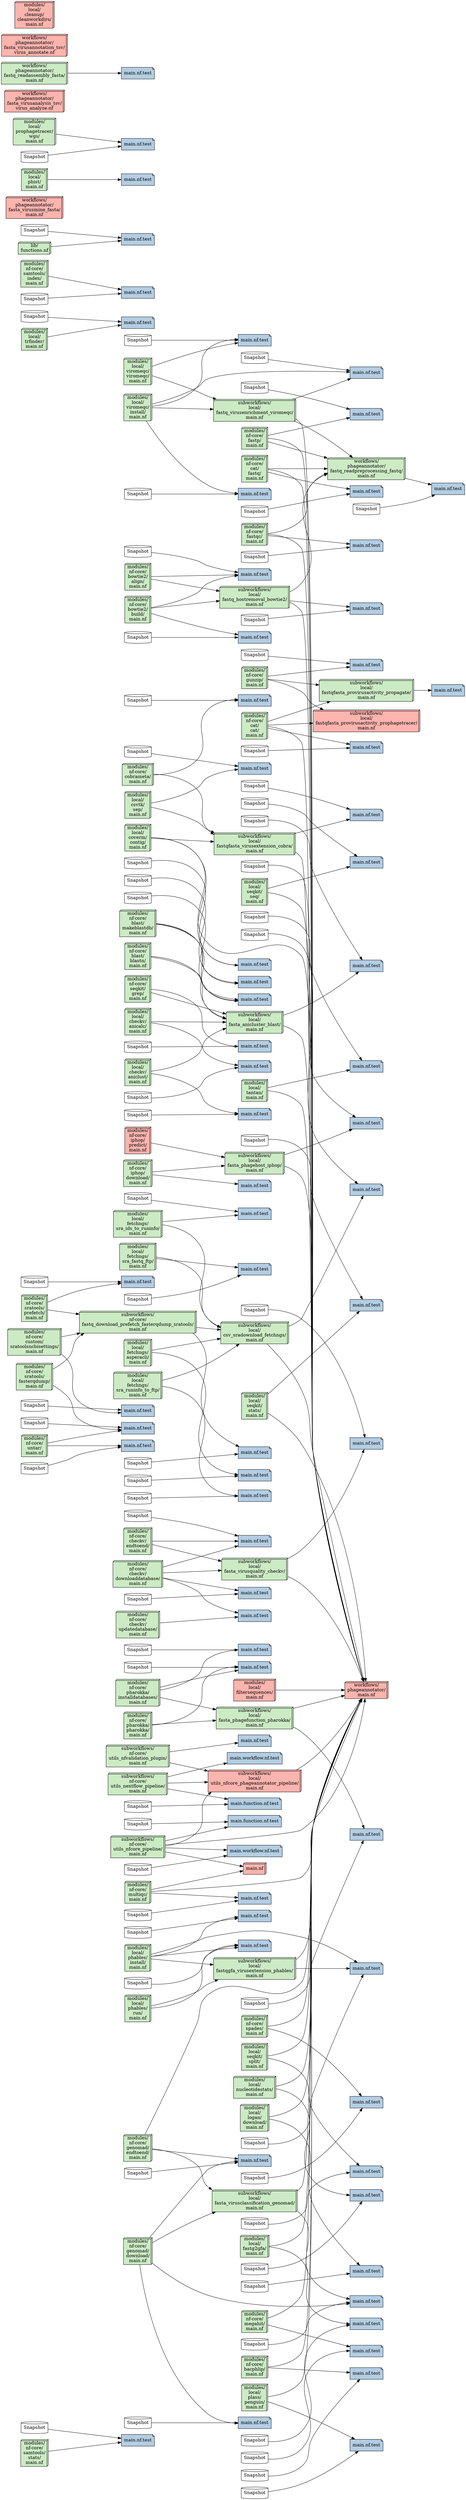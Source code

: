 digraph G {
	node [shape=note,colorscheme=pastel19
];
	rankdir=LR;
	"modules/nf-core/samtools/stats/tests/main.nf.test" [label="main.nf.test", fillcolor="2", style="rounded,filled"]
	"modules/local/tantan/main.nf" [label="modules/
local/
tantan/
main.nf", shape="box3d", fillcolor="3", style="rounded,filled"]
	"modules/local/tantan/main.nf" -> "workflows/phageannotator/main.nf";
	"modules/local/tantan/main.nf" -> "modules/local/tantan/tests/main.nf.test";
	"modules/nf-core/bowtie2/align/tests/main.nf.test.snap" [label="Snapshot", shape="cylinder"]
	"modules/nf-core/bowtie2/align/tests/main.nf.test.snap" -> "modules/nf-core/bowtie2/align/tests/main.nf.test";
	"subworkflows/local/fasta_virusclassification_genomad/tests/main.nf.test.snap" [label="Snapshot", shape="cylinder"]
	"subworkflows/local/fasta_virusclassification_genomad/tests/main.nf.test.snap" -> "subworkflows/local/fasta_virusclassification_genomad/tests/main.nf.test";
	"modules/local/trfinder/tests/main.nf.test" [label="main.nf.test", fillcolor="2", style="rounded,filled"]
	"modules/local/viromeqc/viromeqc/tests/main.nf.test" [label="main.nf.test", fillcolor="2", style="rounded,filled"]
	"modules/nf-core/spades/tests/main.nf.test" [label="main.nf.test", fillcolor="2", style="rounded,filled"]
	"modules/nf-core/genomad/download/tests/main.nf.test.snap" [label="Snapshot", shape="cylinder"]
	"modules/nf-core/genomad/download/tests/main.nf.test.snap" -> "modules/nf-core/genomad/download/tests/main.nf.test";
	"modules/nf-core/gunzip/tests/main.nf.test" [label="main.nf.test", fillcolor="2", style="rounded,filled"]
	"modules/nf-core/multiqc/tests/main.nf.test.snap" [label="Snapshot", shape="cylinder"]
	"modules/nf-core/multiqc/tests/main.nf.test.snap" -> "modules/nf-core/multiqc/tests/main.nf.test";
	"modules/nf-core/cat/fastq/tests/main.nf.test" [label="main.nf.test", fillcolor="2", style="rounded,filled"]
	"modules/nf-core/samtools/index/main.nf" [label="modules/
nf-core/
samtools/
index/
main.nf", shape="box3d", fillcolor="3", style="rounded,filled"]
	"modules/nf-core/samtools/index/main.nf" -> "modules/nf-core/samtools/index/tests/main.nf.test";
	"subworkflows/local/csv_sradownload_fetchngs/tests/main.nf.test" [label="main.nf.test", fillcolor="2", style="rounded,filled"]
	"modules/nf-core/megahit/tests/main.nf.test" [label="main.nf.test", fillcolor="2", style="rounded,filled"]
	"modules/nf-core/pharokka/installdatabases/tests/main.nf.test" [label="main.nf.test", fillcolor="2", style="rounded,filled"]
	"modules/nf-core/bacphlip/tests/main.nf.test" [label="main.nf.test", fillcolor="2", style="rounded,filled"]
	"modules/nf-core/fastp/main.nf" [label="modules/
nf-core/
fastp/
main.nf", shape="box3d", fillcolor="3", style="rounded,filled"]
	"modules/nf-core/fastp/main.nf" -> "workflows/phageannotator/fastq_readpreprocessing_fastq/main.nf";
	"modules/nf-core/fastp/main.nf" -> "modules/nf-core/fastp/tests/main.nf.test";
	"modules/nf-core/fastp/main.nf" -> "workflows/phageannotator/main.nf";
	"subworkflows/nf-core/utils_nfcore_pipeline/tests/main.function.nf.test" [label="main.function.nf.test", fillcolor="2", style="rounded,filled"]
	"modules/nf-core/custom/sratoolsncbisettings/tests/main.nf.test" [label="main.nf.test", fillcolor="2", style="rounded,filled"]
	"subworkflows/local/fastqfasta_virusextension_cobra/main.nf" [label="subworkflows/
local/
fastqfasta_virusextension_cobra/
main.nf", shape="box3d", fillcolor="3", style="rounded,filled"]
	"subworkflows/local/fastqfasta_virusextension_cobra/main.nf" -> "subworkflows/local/fastqfasta_virusextension_cobra/tests/main.nf.test";
	"subworkflows/local/fastqfasta_virusextension_cobra/main.nf" -> "workflows/phageannotator/main.nf";
	"modules/local/seqkit/stats/tests/main.nf.test" [label="main.nf.test", fillcolor="2", style="rounded,filled"]
	"modules/nf-core/checkv/downloaddatabase/tests/main.nf.test" [label="main.nf.test", fillcolor="2", style="rounded,filled"]
	"modules/nf-core/pharokka/installdatabases/tests/main.nf.test.snap" [label="Snapshot", shape="cylinder"]
	"modules/nf-core/pharokka/installdatabases/tests/main.nf.test.snap" -> "modules/nf-core/pharokka/installdatabases/tests/main.nf.test";
	"modules/nf-core/custom/sratoolsncbisettings/tests/main.nf.test.snap" [label="Snapshot", shape="cylinder"]
	"modules/nf-core/custom/sratoolsncbisettings/tests/main.nf.test.snap" -> "modules/nf-core/custom/sratoolsncbisettings/tests/main.nf.test";
	"subworkflows/local/fastq_virusenrichment_viromeqc/main.nf" [label="subworkflows/
local/
fastq_virusenrichment_viromeqc/
main.nf", shape="box3d", fillcolor="3", style="rounded,filled"]
	"subworkflows/local/fastq_virusenrichment_viromeqc/main.nf" -> "subworkflows/local/fastq_virusenrichment_viromeqc/tests/main.nf.test";
	"subworkflows/local/fastq_virusenrichment_viromeqc/main.nf" -> "workflows/phageannotator/fastq_readpreprocessing_fastq/main.nf";
	"subworkflows/local/fastq_virusenrichment_viromeqc/main.nf" -> "workflows/phageannotator/main.nf";
	"modules/nf-core/blast/makeblastdb/main.nf" [label="modules/
nf-core/
blast/
makeblastdb/
main.nf", shape="box3d", fillcolor="3", style="rounded,filled"]
	"modules/nf-core/blast/makeblastdb/main.nf" -> "modules/nf-core/blast/blastn/tests/main.nf.test";
	"modules/nf-core/blast/makeblastdb/main.nf" -> "modules/nf-core/blast/makeblastdb/tests/main.nf.test";
	"modules/nf-core/blast/makeblastdb/main.nf" -> "subworkflows/local/fasta_anicluster_blast/main.nf";
	"modules/local/csvtk/sep/tests/main.nf.test" [label="main.nf.test", fillcolor="2", style="rounded,filled"]
	"modules/nf-core/iphop/predict/main.nf" [label="modules/
nf-core/
iphop/
predict/
main.nf", shape="box3d", fillcolor="1", style="rounded,filled"]
	"modules/nf-core/iphop/predict/main.nf" -> "subworkflows/local/fasta_phagehost_iphop/main.nf";
	"subworkflows/local/fastqfasta_provirusactivity_propagate/tests/main.nf.test" [label="main.nf.test", fillcolor="2", style="rounded,filled"]
	"modules/local/plass/penguin/tests/main.nf.test" [label="main.nf.test", fillcolor="2", style="rounded,filled"]
	"modules/local/seqkit/seq/tests/main.nf.test.snap" [label="Snapshot", shape="cylinder"]
	"modules/local/seqkit/seq/tests/main.nf.test.snap" -> "modules/local/seqkit/seq/tests/main.nf.test";
	"modules/local/fetchngs/sra_ids_to_runinfo/main.nf" [label="modules/
local/
fetchngs/
sra_ids_to_runinfo/
main.nf", shape="box3d", fillcolor="3", style="rounded,filled"]
	"modules/local/fetchngs/sra_ids_to_runinfo/main.nf" -> "subworkflows/local/csv_sradownload_fetchngs/main.nf";
	"modules/local/fetchngs/sra_ids_to_runinfo/main.nf" -> "modules/local/fetchngs/sra_ids_to_runinfo/tests/main.nf.test";
	"modules/local/seqkit/seq/main.nf" [label="modules/
local/
seqkit/
seq/
main.nf", shape="box3d", fillcolor="3", style="rounded,filled"]
	"modules/local/seqkit/seq/main.nf" -> "modules/local/seqkit/seq/tests/main.nf.test";
	"modules/local/seqkit/seq/main.nf" -> "workflows/phageannotator/main.nf";
	"modules/nf-core/checkv/endtoend/main.nf" [label="modules/
nf-core/
checkv/
endtoend/
main.nf", shape="box3d", fillcolor="3", style="rounded,filled"]
	"modules/nf-core/checkv/endtoend/main.nf" -> "modules/nf-core/checkv/endtoend/tests/main.nf.test";
	"modules/nf-core/checkv/endtoend/main.nf" -> "subworkflows/local/fasta_virusquality_checkv/main.nf";
	"modules/local/tantan/tests/main.nf.test" [label="main.nf.test", fillcolor="2", style="rounded,filled"]
	"modules/local/logan/download/tests/main.nf.test.snap" [label="Snapshot", shape="cylinder"]
	"modules/local/logan/download/tests/main.nf.test.snap" -> "modules/local/logan/download/tests/main.nf.test";
	"modules/local/fetchngs/sra_ids_to_runinfo/tests/main.nf.test.snap" [label="Snapshot", shape="cylinder"]
	"modules/local/fetchngs/sra_ids_to_runinfo/tests/main.nf.test.snap" -> "modules/local/fetchngs/sra_ids_to_runinfo/tests/main.nf.test";
	"modules/nf-core/cat/cat/main.nf" [label="modules/
nf-core/
cat/
cat/
main.nf", shape="box3d", fillcolor="3", style="rounded,filled"]
	"modules/nf-core/cat/cat/main.nf" -> "subworkflows/local/fastqfasta_provirusactivity_prophagetracer/main.nf";
	"modules/nf-core/cat/cat/main.nf" -> "subworkflows/local/fastqfasta_provirusactivity_propagate/main.nf";
	"modules/nf-core/cat/cat/main.nf" -> "workflows/phageannotator/main.nf";
	"modules/nf-core/cat/cat/main.nf" -> "modules/nf-core/cat/cat/tests/main.nf.test";
	"modules/local/fetchngs/asperacli/tests/main.nf.test" [label="main.nf.test", fillcolor="2", style="rounded,filled"]
	"modules/nf-core/fastqc/tests/main.nf.test" [label="main.nf.test", fillcolor="2", style="rounded,filled"]
	"modules/local/seqkit/stats/main.nf" [label="modules/
local/
seqkit/
stats/
main.nf", shape="box3d", fillcolor="3", style="rounded,filled"]
	"modules/local/seqkit/stats/main.nf" -> "modules/local/seqkit/stats/tests/main.nf.test";
	"modules/local/seqkit/stats/main.nf" -> "workflows/phageannotator/main.nf";
	"modules/local/fetchngs/sra_fastq_ftp/main.nf" [label="modules/
local/
fetchngs/
sra_fastq_ftp/
main.nf", shape="box3d", fillcolor="3", style="rounded,filled"]
	"modules/local/fetchngs/sra_fastq_ftp/main.nf" -> "subworkflows/local/csv_sradownload_fetchngs/main.nf";
	"modules/local/fetchngs/sra_fastq_ftp/main.nf" -> "modules/local/fetchngs/sra_fastq_ftp/tests/main.nf.test";
	"modules/nf-core/spades/main.nf" [label="modules/
nf-core/
spades/
main.nf", shape="box3d", fillcolor="3", style="rounded,filled"]
	"modules/nf-core/spades/main.nf" -> "workflows/phageannotator/main.nf";
	"modules/nf-core/spades/main.nf" -> "modules/nf-core/spades/tests/main.nf.test";
	"modules/nf-core/checkv/updatedatabase/main.nf" [label="modules/
nf-core/
checkv/
updatedatabase/
main.nf", shape="box3d", fillcolor="3", style="rounded,filled"]
	"modules/nf-core/checkv/updatedatabase/main.nf" -> "modules/nf-core/checkv/updatedatabase/tests/main.nf.test";
	"subworkflows/local/fastqgfa_virusextension_phables/tests/main.nf.test.snap" [label="Snapshot", shape="cylinder"]
	"subworkflows/local/fastqgfa_virusextension_phables/tests/main.nf.test.snap" -> "subworkflows/local/fastqgfa_virusextension_phables/tests/main.nf.test";
	"subworkflows/local/fasta_phagefunction_pharokka/main.nf" [label="subworkflows/
local/
fasta_phagefunction_pharokka/
main.nf", shape="box3d", fillcolor="3", style="rounded,filled"]
	"subworkflows/local/fasta_phagefunction_pharokka/main.nf" -> "workflows/phageannotator/main.nf";
	"subworkflows/local/fasta_phagefunction_pharokka/main.nf" -> "subworkflows/local/fasta_phagefunction_pharokka/tests/main.nf.test";
	"modules/local/fetchngs/sra_ids_to_runinfo/tests/main.nf.test" [label="main.nf.test", fillcolor="2", style="rounded,filled"]
	"subworkflows/nf-core/utils_nextflow_pipeline/tests/main.function.nf.test" [label="main.function.nf.test", fillcolor="2", style="rounded,filled"]
	"modules/nf-core/bowtie2/align/tests/main.nf.test" [label="main.nf.test", fillcolor="2", style="rounded,filled"]
	"modules/nf-core/pharokka/installdatabases/main.nf" [label="modules/
nf-core/
pharokka/
installdatabases/
main.nf", shape="box3d", fillcolor="3", style="rounded,filled"]
	"modules/nf-core/pharokka/installdatabases/main.nf" -> "modules/nf-core/pharokka/installdatabases/tests/main.nf.test";
	"modules/nf-core/pharokka/installdatabases/main.nf" -> "subworkflows/local/fasta_phagefunction_pharokka/main.nf";
	"modules/nf-core/pharokka/installdatabases/main.nf" -> "modules/nf-core/pharokka/pharokka/tests/main.nf.test";
	"subworkflows/nf-core/utils_nfvalidation_plugin/main.nf" [label="subworkflows/
nf-core/
utils_nfvalidation_plugin/
main.nf", shape="box3d", fillcolor="3", style="rounded,filled"]
	"subworkflows/nf-core/utils_nfvalidation_plugin/main.nf" -> "subworkflows/nf-core/utils_nfvalidation_plugin/tests/main.nf.test";
	"subworkflows/nf-core/utils_nfvalidation_plugin/main.nf" -> "subworkflows/local/utils_nfcore_phageannotator_pipeline/main.nf";
	"subworkflows/local/fasta_phagefunction_pharokka/tests/main.nf.test.snap" [label="Snapshot", shape="cylinder"]
	"subworkflows/local/fasta_phagefunction_pharokka/tests/main.nf.test.snap" -> "subworkflows/local/fasta_phagefunction_pharokka/tests/main.nf.test";
	"modules/nf-core/iphop/download/main.nf" [label="modules/
nf-core/
iphop/
download/
main.nf", shape="box3d", fillcolor="3", style="rounded,filled"]
	"modules/nf-core/iphop/download/main.nf" -> "modules/nf-core/iphop/download/tests/main.nf.test";
	"modules/nf-core/iphop/download/main.nf" -> "subworkflows/local/fasta_phagehost_iphop/main.nf";
	"workflows/phageannotator/main.nf" [label="workflows/
phageannotator/
main.nf", shape="box3d", fillcolor="1", style="rounded,filled"]
	"subworkflows/local/fastq_virusenrichment_viromeqc/tests/main.nf.test.snap" [label="Snapshot", shape="cylinder"]
	"subworkflows/local/fastq_virusenrichment_viromeqc/tests/main.nf.test.snap" -> "subworkflows/local/fastq_virusenrichment_viromeqc/tests/main.nf.test";
	"modules/nf-core/checkv/endtoend/tests/main.nf.test.snap" [label="Snapshot", shape="cylinder"]
	"modules/nf-core/checkv/endtoend/tests/main.nf.test.snap" -> "modules/nf-core/checkv/endtoend/tests/main.nf.test";
	"modules/nf-core/untar/tests/main.nf.test" [label="main.nf.test", fillcolor="2", style="rounded,filled"]
	"subworkflows/local/fastqfasta_provirusactivity_prophagetracer/main.nf" [label="subworkflows/
local/
fastqfasta_provirusactivity_prophagetracer/
main.nf", shape="box3d", fillcolor="1", style="rounded,filled"]
	"modules/local/fastg2gfa/tests/main.nf.test.snap" [label="Snapshot", shape="cylinder"]
	"modules/local/fastg2gfa/tests/main.nf.test.snap" -> "modules/local/fastg2gfa/tests/main.nf.test";
	"subworkflows/nf-core/utils_nextflow_pipeline/main.nf" [label="subworkflows/
nf-core/
utils_nextflow_pipeline/
main.nf", shape="box3d", fillcolor="3", style="rounded,filled"]
	"subworkflows/nf-core/utils_nextflow_pipeline/main.nf" -> "subworkflows/nf-core/utils_nextflow_pipeline/tests/main.function.nf.test";
	"subworkflows/nf-core/utils_nextflow_pipeline/main.nf" -> "subworkflows/nf-core/utils_nextflow_pipeline/tests/main.workflow.nf.test";
	"subworkflows/nf-core/utils_nextflow_pipeline/main.nf" -> "subworkflows/local/utils_nfcore_phageannotator_pipeline/main.nf";
	"modules/nf-core/pharokka/pharokka/tests/main.nf.test" [label="main.nf.test", fillcolor="2", style="rounded,filled"]
	"subworkflows/local/fastqfasta_virusextension_cobra/tests/main.nf.test.snap" [label="Snapshot", shape="cylinder"]
	"subworkflows/local/fastqfasta_virusextension_cobra/tests/main.nf.test.snap" -> "subworkflows/local/fastqfasta_virusextension_cobra/tests/main.nf.test";
	"modules/nf-core/cat/cat/tests/main.nf.test" [label="main.nf.test", fillcolor="2", style="rounded,filled"]
	"modules/nf-core/checkv/downloaddatabase/tests/main.nf.test.snap" [label="Snapshot", shape="cylinder"]
	"modules/nf-core/checkv/downloaddatabase/tests/main.nf.test.snap" -> "modules/nf-core/checkv/downloaddatabase/tests/main.nf.test";
	"subworkflows/local/fastq_virusenrichment_viromeqc/tests/main.nf.test" [label="main.nf.test", fillcolor="2", style="rounded,filled"]
	"modules/nf-core/cat/fastq/main.nf" [label="modules/
nf-core/
cat/
fastq/
main.nf", shape="box3d", fillcolor="3", style="rounded,filled"]
	"modules/nf-core/cat/fastq/main.nf" -> "workflows/phageannotator/fastq_readpreprocessing_fastq/main.nf";
	"modules/nf-core/cat/fastq/main.nf" -> "modules/nf-core/cat/fastq/tests/main.nf.test";
	"modules/nf-core/cat/fastq/main.nf" -> "workflows/phageannotator/main.nf";
	"modules/nf-core/samtools/index/tests/main.nf.test" [label="main.nf.test", fillcolor="2", style="rounded,filled"]
	"lib/main.nf.test" [label="main.nf.test", fillcolor="2", style="rounded,filled"]
	"modules/nf-core/samtools/stats/tests/main.nf.test.snap" [label="Snapshot", shape="cylinder"]
	"modules/nf-core/samtools/stats/tests/main.nf.test.snap" -> "modules/nf-core/samtools/stats/tests/main.nf.test";
	"workflows/phageannotator/fastq_readpreprocessing_fastq/tests/main.nf.test.snap" [label="Snapshot", shape="cylinder"]
	"workflows/phageannotator/fastq_readpreprocessing_fastq/tests/main.nf.test.snap" -> "workflows/phageannotator/fastq_readpreprocessing_fastq/tests/main.nf.test";
	"modules/nf-core/seqkit/grep/tests/main.nf.test" [label="main.nf.test", fillcolor="2", style="rounded,filled"]
	"subworkflows/local/fasta_virusquality_checkv/tests/main.nf.test.snap" [label="Snapshot", shape="cylinder"]
	"subworkflows/local/fasta_virusquality_checkv/tests/main.nf.test.snap" -> "subworkflows/local/fasta_virusquality_checkv/tests/main.nf.test";
	"modules/nf-core/seqkit/grep/tests/main.nf.test.snap" [label="Snapshot", shape="cylinder"]
	"modules/nf-core/seqkit/grep/tests/main.nf.test.snap" -> "modules/nf-core/seqkit/grep/tests/main.nf.test";
	"subworkflows/local/fasta_phagefunction_pharokka/tests/main.nf.test" [label="main.nf.test", fillcolor="2", style="rounded,filled"]
	"subworkflows/local/utils_nfcore_phageannotator_pipeline/main.nf" [label="subworkflows/
local/
utils_nfcore_phageannotator_pipeline/
main.nf", shape="box3d", fillcolor="1", style="rounded,filled"]
	"subworkflows/local/utils_nfcore_phageannotator_pipeline/main.nf" -> "workflows/phageannotator/main.nf";
	"modules/local/seqkit/split/main.nf" [label="modules/
local/
seqkit/
split/
main.nf", shape="box3d", fillcolor="3", style="rounded,filled"]
	"modules/local/seqkit/split/main.nf" -> "modules/local/seqkit/split/tests/main.nf.test";
	"modules/local/seqkit/split/main.nf" -> "workflows/phageannotator/main.nf";
	"lib/main.nf.test.snap" [label="Snapshot", shape="cylinder"]
	"lib/main.nf.test.snap" -> "lib/main.nf.test";
	"modules/nf-core/blast/makeblastdb/tests/main.nf.test.snap" [label="Snapshot", shape="cylinder"]
	"modules/nf-core/blast/makeblastdb/tests/main.nf.test.snap" -> "modules/nf-core/blast/makeblastdb/tests/main.nf.test";
	"modules/nf-core/cat/cat/tests/main.nf.test.snap" [label="Snapshot", shape="cylinder"]
	"modules/nf-core/cat/cat/tests/main.nf.test.snap" -> "modules/nf-core/cat/cat/tests/main.nf.test";
	"modules/nf-core/samtools/index/tests/main.nf.test.snap" [label="Snapshot", shape="cylinder"]
	"modules/nf-core/samtools/index/tests/main.nf.test.snap" -> "modules/nf-core/samtools/index/tests/main.nf.test";
	"subworkflows/nf-core/utils_nfcore_pipeline/tests/main.workflow.nf.test.snap" [label="Snapshot", shape="cylinder"]
	"subworkflows/nf-core/utils_nfcore_pipeline/tests/main.workflow.nf.test.snap" -> "subworkflows/nf-core/utils_nfcore_pipeline/tests/main.workflow.nf.test";
	"modules/nf-core/iphop/download/tests/main.nf.test" [label="main.nf.test", fillcolor="2", style="rounded,filled"]
	"modules/nf-core/sratools/prefetch/tests/main.nf.test.snap" [label="Snapshot", shape="cylinder"]
	"modules/nf-core/sratools/prefetch/tests/main.nf.test.snap" -> "modules/nf-core/sratools/prefetch/tests/main.nf.test";
	"subworkflows/local/fasta_phagehost_iphop/main.nf" [label="subworkflows/
local/
fasta_phagehost_iphop/
main.nf", shape="box3d", fillcolor="3", style="rounded,filled"]
	"subworkflows/local/fasta_phagehost_iphop/main.nf" -> "subworkflows/local/fasta_phagehost_iphop/tests/main.nf.test";
	"subworkflows/local/fasta_phagehost_iphop/main.nf" -> "workflows/phageannotator/main.nf";
	"modules/local/viromeqc/install/tests/main.nf.test" [label="main.nf.test", fillcolor="2", style="rounded,filled"]
	"modules/local/fetchngs/sra_runinfo_to_ftp/tests/main.nf.test" [label="main.nf.test", fillcolor="2", style="rounded,filled"]
	"modules/local/trfinder/tests/main.nf.test.snap" [label="Snapshot", shape="cylinder"]
	"modules/local/trfinder/tests/main.nf.test.snap" -> "modules/local/trfinder/tests/main.nf.test";
	"modules/local/fastg2gfa/tests/main.nf.test" [label="main.nf.test", fillcolor="2", style="rounded,filled"]
	"workflows/phageannotator/fasta_virusmine_fasta/main.nf" [label="workflows/
phageannotator/
fasta_virusmine_fasta/
main.nf", shape="box3d", fillcolor="1", style="rounded,filled"]
	"subworkflows/local/fasta_virusquality_checkv/main.nf" [label="subworkflows/
local/
fasta_virusquality_checkv/
main.nf", shape="box3d", fillcolor="3", style="rounded,filled"]
	"subworkflows/local/fasta_virusquality_checkv/main.nf" -> "workflows/phageannotator/main.nf";
	"subworkflows/local/fasta_virusquality_checkv/main.nf" -> "subworkflows/local/fasta_virusquality_checkv/tests/main.nf.test";
	"modules/nf-core/bowtie2/build/tests/main.nf.test.snap" [label="Snapshot", shape="cylinder"]
	"modules/nf-core/bowtie2/build/tests/main.nf.test.snap" -> "modules/nf-core/bowtie2/build/tests/main.nf.test";
	"modules/local/phist/tests/main.nf.test" [label="main.nf.test", fillcolor="2", style="rounded,filled"]
	"modules/local/prophagetracer/wgs/main.nf" [label="modules/
local/
prophagetracer/
wgs/
main.nf", shape="box3d", fillcolor="3", style="rounded,filled"]
	"modules/local/prophagetracer/wgs/main.nf" -> "modules/local/prophagetracer/wgs/tests/main.nf.test";
	"subworkflows/local/fastqfasta_virusextension_cobra/tests/main.nf.test" [label="main.nf.test", fillcolor="2", style="rounded,filled"]
	"modules/local/seqkit/seq/tests/main.nf.test" [label="main.nf.test", fillcolor="2", style="rounded,filled"]
	"modules/nf-core/seqkit/grep/main.nf" [label="modules/
nf-core/
seqkit/
grep/
main.nf", shape="box3d", fillcolor="3", style="rounded,filled"]
	"modules/nf-core/seqkit/grep/main.nf" -> "modules/nf-core/seqkit/grep/tests/main.nf.test";
	"modules/nf-core/seqkit/grep/main.nf" -> "subworkflows/local/fasta_anicluster_blast/main.nf";
	"modules/nf-core/cobrameta/main.nf" [label="modules/
nf-core/
cobrameta/
main.nf", shape="box3d", fillcolor="3", style="rounded,filled"]
	"modules/nf-core/cobrameta/main.nf" -> "modules/nf-core/cobrameta/tests/main.nf.test";
	"modules/nf-core/cobrameta/main.nf" -> "subworkflows/local/fastqfasta_virusextension_cobra/main.nf";
	"workflows/phageannotator/fasta_virusanalysis_tsv/virus_analyze.nf" [label="workflows/
phageannotator/
fasta_virusanalysis_tsv/
virus_analyze.nf", shape="box3d", fillcolor="1", style="rounded,filled"]
	"modules/local/phables/install/tests/main.nf.test" [label="main.nf.test", fillcolor="2", style="rounded,filled"]
	"modules/nf-core/genomad/endtoend/tests/main.nf.test" [label="main.nf.test", fillcolor="2", style="rounded,filled"]
	"modules/local/prophagetracer/wgs/tests/main.nf.test" [label="main.nf.test", fillcolor="2", style="rounded,filled"]
	"modules/local/logan/download/tests/main.nf.test" [label="main.nf.test", fillcolor="2", style="rounded,filled"]
	"modules/nf-core/fastqc/main.nf" [label="modules/
nf-core/
fastqc/
main.nf", shape="box3d", fillcolor="3", style="rounded,filled"]
	"modules/nf-core/fastqc/main.nf" -> "workflows/phageannotator/fastq_readpreprocessing_fastq/main.nf";
	"modules/nf-core/fastqc/main.nf" -> "modules/nf-core/fastqc/tests/main.nf.test";
	"modules/nf-core/fastqc/main.nf" -> "workflows/phageannotator/main.nf";
	"modules/local/fetchngs/sra_fastq_ftp/tests/main.nf.test.snap" [label="Snapshot", shape="cylinder"]
	"modules/local/fetchngs/sra_fastq_ftp/tests/main.nf.test.snap" -> "modules/local/fetchngs/sra_fastq_ftp/tests/main.nf.test";
	"modules/local/fetchngs/asperacli/tests/main.nf.test.snap" [label="Snapshot", shape="cylinder"]
	"modules/local/fetchngs/asperacli/tests/main.nf.test.snap" -> "modules/local/fetchngs/asperacli/tests/main.nf.test";
	"subworkflows/local/fasta_virusquality_checkv/tests/main.nf.test" [label="main.nf.test", fillcolor="2", style="rounded,filled"]
	"modules/local/checkv/aniclust/tests/main.nf.test.snap" [label="Snapshot", shape="cylinder"]
	"modules/local/checkv/aniclust/tests/main.nf.test.snap" -> "modules/local/checkv/aniclust/tests/main.nf.test";
	"modules/local/phables/run/tests/main.nf.test.snap" [label="Snapshot", shape="cylinder"]
	"modules/local/phables/run/tests/main.nf.test.snap" -> "modules/local/phables/run/tests/main.nf.test";
	"subworkflows/nf-core/utils_nextflow_pipeline/tests/main.function.nf.test.snap" [label="Snapshot", shape="cylinder"]
	"subworkflows/nf-core/utils_nextflow_pipeline/tests/main.function.nf.test.snap" -> "subworkflows/nf-core/utils_nextflow_pipeline/tests/main.function.nf.test";
	"modules/local/coverm/contig/main.nf" [label="modules/
local/
coverm/
contig/
main.nf", shape="box3d", fillcolor="3", style="rounded,filled"]
	"modules/local/coverm/contig/main.nf" -> "workflows/phageannotator/main.nf";
	"modules/local/coverm/contig/main.nf" -> "modules/local/coverm/contig/tests/main.nf.test";
	"modules/local/coverm/contig/main.nf" -> "subworkflows/local/fastqfasta_virusextension_cobra/main.nf";
	"modules/nf-core/genomad/download/tests/main.nf.test" [label="main.nf.test", fillcolor="2", style="rounded,filled"]
	"modules/local/trfinder/main.nf" [label="modules/
local/
trfinder/
main.nf", shape="box3d", fillcolor="3", style="rounded,filled"]
	"modules/local/trfinder/main.nf" -> "modules/local/trfinder/tests/main.nf.test";
	"modules/nf-core/sratools/prefetch/main.nf" [label="modules/
nf-core/
sratools/
prefetch/
main.nf", shape="box3d", fillcolor="3", style="rounded,filled"]
	"modules/nf-core/sratools/prefetch/main.nf" -> "subworkflows/nf-core/fastq_download_prefetch_fasterqdump_sratools/main.nf";
	"modules/nf-core/sratools/prefetch/main.nf" -> "modules/nf-core/sratools/prefetch/tests/main.nf.test";
	"subworkflows/local/fastq_hostremoval_bowtie2/tests/main.nf.test.snap" [label="Snapshot", shape="cylinder"]
	"subworkflows/local/fastq_hostremoval_bowtie2/tests/main.nf.test.snap" -> "subworkflows/local/fastq_hostremoval_bowtie2/tests/main.nf.test";
	"modules/local/phables/run/main.nf" [label="modules/
local/
phables/
run/
main.nf", shape="box3d", fillcolor="3", style="rounded,filled"]
	"modules/local/phables/run/main.nf" -> "modules/local/phables/run/tests/main.nf.test";
	"modules/local/phables/run/main.nf" -> "subworkflows/local/fastqgfa_virusextension_phables/main.nf";
	"modules/nf-core/pharokka/pharokka/main.nf" [label="modules/
nf-core/
pharokka/
pharokka/
main.nf", shape="box3d", fillcolor="3", style="rounded,filled"]
	"modules/nf-core/pharokka/pharokka/main.nf" -> "subworkflows/local/fasta_phagefunction_pharokka/main.nf";
	"modules/nf-core/pharokka/pharokka/main.nf" -> "modules/nf-core/pharokka/pharokka/tests/main.nf.test";
	"modules/local/fetchngs/sra_runinfo_to_ftp/tests/main.nf.test.snap" [label="Snapshot", shape="cylinder"]
	"modules/local/fetchngs/sra_runinfo_to_ftp/tests/main.nf.test.snap" -> "modules/local/fetchngs/sra_runinfo_to_ftp/tests/main.nf.test";
	"modules/nf-core/sratools/prefetch/tests/main.nf.test" [label="main.nf.test", fillcolor="2", style="rounded,filled"]
	"subworkflows/nf-core/utils_nfvalidation_plugin/tests/main.nf.test" [label="main.nf.test", fillcolor="2", style="rounded,filled"]
	"lib/functions.nf" [label="lib/
functions.nf", shape="box3d", fillcolor="3", style="rounded,filled"]
	"lib/functions.nf" -> "lib/main.nf.test";
	"modules/nf-core/genomad/endtoend/main.nf" [label="modules/
nf-core/
genomad/
endtoend/
main.nf", shape="box3d", fillcolor="3", style="rounded,filled"]
	"modules/nf-core/genomad/endtoend/main.nf" -> "workflows/phageannotator/main.nf";
	"modules/nf-core/genomad/endtoend/main.nf" -> "modules/nf-core/genomad/endtoend/tests/main.nf.test";
	"modules/nf-core/genomad/endtoend/main.nf" -> "subworkflows/local/fasta_virusclassification_genomad/main.nf";
	"modules/nf-core/samtools/stats/main.nf" [label="modules/
nf-core/
samtools/
stats/
main.nf", shape="box3d", fillcolor="3", style="rounded,filled"]
	"modules/nf-core/samtools/stats/main.nf" -> "modules/nf-core/samtools/stats/tests/main.nf.test";
	"modules/nf-core/cat/fastq/tests/main.nf.test.snap" [label="Snapshot", shape="cylinder"]
	"modules/nf-core/cat/fastq/tests/main.nf.test.snap" -> "modules/nf-core/cat/fastq/tests/main.nf.test";
	"modules/nf-core/sratools/fasterqdump/main.nf" [label="modules/
nf-core/
sratools/
fasterqdump/
main.nf", shape="box3d", fillcolor="3", style="rounded,filled"]
	"modules/nf-core/sratools/fasterqdump/main.nf" -> "modules/nf-core/sratools/fasterqdump/tests/main.nf.test";
	"modules/nf-core/sratools/fasterqdump/main.nf" -> "subworkflows/nf-core/fastq_download_prefetch_fasterqdump_sratools/main.nf";
	"workflows/phageannotator/fastq_readassembly_fasta/tests/main.nf.test" [label="main.nf.test", fillcolor="2", style="rounded,filled"]
	"subworkflows/local/fasta_virusclassification_genomad/tests/main.nf.test" [label="main.nf.test", fillcolor="2", style="rounded,filled"]
	"subworkflows/nf-core/fastq_download_prefetch_fasterqdump_sratools/tests/main.nf.test.snap" [label="Snapshot", shape="cylinder"]
	"subworkflows/nf-core/fastq_download_prefetch_fasterqdump_sratools/tests/main.nf.test.snap" -> "subworkflows/nf-core/fastq_download_prefetch_fasterqdump_sratools/tests/main.nf.test";
	"modules/local/nucleotidestats/main.nf" [label="modules/
local/
nucleotidestats/
main.nf", shape="box3d", fillcolor="3", style="rounded,filled"]
	"modules/local/nucleotidestats/main.nf" -> "workflows/phageannotator/main.nf";
	"modules/local/nucleotidestats/main.nf" -> "modules/local/nucleotidestats/tests/main.nf.test";
	"modules/nf-core/bowtie2/align/main.nf" [label="modules/
nf-core/
bowtie2/
align/
main.nf", shape="box3d", fillcolor="3", style="rounded,filled"]
	"modules/nf-core/bowtie2/align/main.nf" -> "modules/nf-core/bowtie2/align/tests/main.nf.test";
	"modules/nf-core/bowtie2/align/main.nf" -> "subworkflows/local/fastq_hostremoval_bowtie2/main.nf";
	"subworkflows/local/fasta_anicluster_blast/tests/main.nf.test" [label="main.nf.test", fillcolor="2", style="rounded,filled"]
	"modules/local/plass/penguin/tests/main.nf.test.snap" [label="Snapshot", shape="cylinder"]
	"modules/local/plass/penguin/tests/main.nf.test.snap" -> "modules/local/plass/penguin/tests/main.nf.test";
	"subworkflows/local/fasta_virusclassification_genomad/main.nf" [label="subworkflows/
local/
fasta_virusclassification_genomad/
main.nf", shape="box3d", fillcolor="3", style="rounded,filled"]
	"subworkflows/local/fasta_virusclassification_genomad/main.nf" -> "workflows/phageannotator/main.nf";
	"subworkflows/local/fasta_virusclassification_genomad/main.nf" -> "subworkflows/local/fasta_virusclassification_genomad/tests/main.nf.test";
	"modules/nf-core/gunzip/main.nf" [label="modules/
nf-core/
gunzip/
main.nf", shape="box3d", fillcolor="3", style="rounded,filled"]
	"modules/nf-core/gunzip/main.nf" -> "subworkflows/local/fastqfasta_provirusactivity_prophagetracer/main.nf";
	"modules/nf-core/gunzip/main.nf" -> "subworkflows/local/fastqfasta_provirusactivity_propagate/main.nf";
	"modules/nf-core/gunzip/main.nf" -> "modules/nf-core/gunzip/tests/main.nf.test";
	"modules/local/csvtk/sep/main.nf" [label="modules/
local/
csvtk/
sep/
main.nf", shape="box3d", fillcolor="3", style="rounded,filled"]
	"modules/local/csvtk/sep/main.nf" -> "modules/local/csvtk/sep/tests/main.nf.test";
	"modules/local/csvtk/sep/main.nf" -> "subworkflows/local/fastqfasta_virusextension_cobra/main.nf";
	"modules/nf-core/pharokka/pharokka/tests/main.nf.test.snap" [label="Snapshot", shape="cylinder"]
	"modules/nf-core/pharokka/pharokka/tests/main.nf.test.snap" -> "modules/nf-core/pharokka/pharokka/tests/main.nf.test";
	"workflows/phageannotator/fasta_virusannotation_tsv/virus_annotate.nf" [label="workflows/
phageannotator/
fasta_virusannotation_tsv/
virus_annotate.nf", shape="box3d", fillcolor="1", style="rounded,filled"]
	"modules/nf-core/multiqc/main.nf" [label="modules/
nf-core/
multiqc/
main.nf", shape="box3d", fillcolor="3", style="rounded,filled"]
	"modules/nf-core/multiqc/main.nf" -> "modules/nf-core/multiqc/tests/main.nf.test";
	"modules/nf-core/multiqc/main.nf" -> "workflows/phageannotator/main.nf";
	"modules/nf-core/multiqc/main.nf" -> "main.nf";
	"modules/local/csvtk/sep/tests/main.nf.test.snap" [label="Snapshot", shape="cylinder"]
	"modules/local/csvtk/sep/tests/main.nf.test.snap" -> "modules/local/csvtk/sep/tests/main.nf.test";
	"modules/local/checkv/aniclust/tests/main.nf.test" [label="main.nf.test", fillcolor="2", style="rounded,filled"]
	"modules/nf-core/sratools/fasterqdump/tests/main.nf.test" [label="main.nf.test", fillcolor="2", style="rounded,filled"]
	"modules/nf-core/blast/blastn/main.nf" [label="modules/
nf-core/
blast/
blastn/
main.nf", shape="box3d", fillcolor="3", style="rounded,filled"]
	"modules/nf-core/blast/blastn/main.nf" -> "modules/nf-core/blast/blastn/tests/main.nf.test";
	"modules/nf-core/blast/blastn/main.nf" -> "subworkflows/local/fasta_anicluster_blast/main.nf";
	"subworkflows/local/csv_sradownload_fetchngs/main.nf" [label="subworkflows/
local/
csv_sradownload_fetchngs/
main.nf", shape="box3d", fillcolor="3", style="rounded,filled"]
	"subworkflows/local/csv_sradownload_fetchngs/main.nf" -> "workflows/phageannotator/main.nf";
	"subworkflows/local/csv_sradownload_fetchngs/main.nf" -> "subworkflows/local/csv_sradownload_fetchngs/tests/main.nf.test";
	"modules/nf-core/cobrameta/tests/main.nf.test" [label="main.nf.test", fillcolor="2", style="rounded,filled"]
	"modules/local/phables/install/tests/main.nf.test.snap" [label="Snapshot", shape="cylinder"]
	"modules/local/phables/install/tests/main.nf.test.snap" -> "modules/local/phables/install/tests/main.nf.test";
	"modules/nf-core/blast/blastn/tests/main.nf.test" [label="main.nf.test", fillcolor="2", style="rounded,filled"]
	"modules/nf-core/checkv/downloaddatabase/main.nf" [label="modules/
nf-core/
checkv/
downloaddatabase/
main.nf", shape="box3d", fillcolor="3", style="rounded,filled"]
	"modules/nf-core/checkv/downloaddatabase/main.nf" -> "modules/nf-core/checkv/downloaddatabase/tests/main.nf.test";
	"modules/nf-core/checkv/downloaddatabase/main.nf" -> "modules/nf-core/checkv/endtoend/tests/main.nf.test";
	"modules/nf-core/checkv/downloaddatabase/main.nf" -> "modules/nf-core/checkv/updatedatabase/tests/main.nf.test";
	"modules/nf-core/checkv/downloaddatabase/main.nf" -> "subworkflows/local/fasta_virusquality_checkv/main.nf";
	"modules/local/seqkit/stats/tests/main.nf.test.snap" [label="Snapshot", shape="cylinder"]
	"modules/local/seqkit/stats/tests/main.nf.test.snap" -> "modules/local/seqkit/stats/tests/main.nf.test";
	"modules/local/viromeqc/install/tests/main.nf.test.snap" [label="Snapshot", shape="cylinder"]
	"modules/local/viromeqc/install/tests/main.nf.test.snap" -> "modules/local/viromeqc/install/tests/main.nf.test";
	"modules/local/tantan/tests/main.nf.test.snap" [label="Snapshot", shape="cylinder"]
	"modules/local/tantan/tests/main.nf.test.snap" -> "modules/local/tantan/tests/main.nf.test";
	"modules/local/coverm/contig/tests/main.nf.test" [label="main.nf.test", fillcolor="2", style="rounded,filled"]
	"modules/nf-core/genomad/download/main.nf" [label="modules/
nf-core/
genomad/
download/
main.nf", shape="box3d", fillcolor="3", style="rounded,filled"]
	"modules/nf-core/genomad/download/main.nf" -> "modules/nf-core/genomad/endtoend/tests/main.nf.test";
	"modules/nf-core/genomad/download/main.nf" -> "modules/nf-core/genomad/download/tests/main.nf.test";
	"modules/nf-core/genomad/download/main.nf" -> "subworkflows/local/fasta_virusclassification_genomad/main.nf";
	"modules/nf-core/genomad/download/main.nf" -> "subworkflows/local/fasta_virusclassification_genomad/tests/main.nf.test";
	"main.nf" [label="main.nf", shape="box3d", fillcolor="1", style="rounded,filled"]
	"subworkflows/local/fasta_anicluster_blast/tests/main.nf.test.snap" [label="Snapshot", shape="cylinder"]
	"subworkflows/local/fasta_anicluster_blast/tests/main.nf.test.snap" -> "subworkflows/local/fasta_anicluster_blast/tests/main.nf.test";
	"modules/local/fetchngs/asperacli/main.nf" [label="modules/
local/
fetchngs/
asperacli/
main.nf", shape="box3d", fillcolor="3", style="rounded,filled"]
	"modules/local/fetchngs/asperacli/main.nf" -> "subworkflows/local/csv_sradownload_fetchngs/main.nf";
	"modules/local/fetchngs/asperacli/main.nf" -> "modules/local/fetchngs/asperacli/tests/main.nf.test";
	"modules/local/prophagetracer/wgs/tests/main.nf.test.snap" [label="Snapshot", shape="cylinder"]
	"modules/local/prophagetracer/wgs/tests/main.nf.test.snap" -> "modules/local/prophagetracer/wgs/tests/main.nf.test";
	"modules/local/viromeqc/install/main.nf" [label="modules/
local/
viromeqc/
install/
main.nf", shape="box3d", fillcolor="3", style="rounded,filled"]
	"modules/local/viromeqc/install/main.nf" -> "subworkflows/local/fastq_virusenrichment_viromeqc/tests/main.nf.test";
	"modules/local/viromeqc/install/main.nf" -> "modules/local/viromeqc/install/tests/main.nf.test";
	"modules/local/viromeqc/install/main.nf" -> "modules/local/viromeqc/viromeqc/tests/main.nf.test";
	"modules/local/viromeqc/install/main.nf" -> "subworkflows/local/fastq_virusenrichment_viromeqc/main.nf";
	"subworkflows/local/fastq_hostremoval_bowtie2/main.nf" [label="subworkflows/
local/
fastq_hostremoval_bowtie2/
main.nf", shape="box3d", fillcolor="3", style="rounded,filled"]
	"subworkflows/local/fastq_hostremoval_bowtie2/main.nf" -> "workflows/phageannotator/fastq_readpreprocessing_fastq/main.nf";
	"subworkflows/local/fastq_hostremoval_bowtie2/main.nf" -> "subworkflows/local/fastq_hostremoval_bowtie2/tests/main.nf.test";
	"subworkflows/local/fastq_hostremoval_bowtie2/main.nf" -> "workflows/phageannotator/main.nf";
	"modules/nf-core/cobrameta/tests/main.nf.test.snap" [label="Snapshot", shape="cylinder"]
	"modules/nf-core/cobrameta/tests/main.nf.test.snap" -> "modules/nf-core/cobrameta/tests/main.nf.test";
	"subworkflows/nf-core/fastq_download_prefetch_fasterqdump_sratools/tests/main.nf.test" [label="main.nf.test", fillcolor="2", style="rounded,filled"]
	"subworkflows/local/csv_sradownload_fetchngs/tests/main.nf.test.snap" [label="Snapshot", shape="cylinder"]
	"subworkflows/local/csv_sradownload_fetchngs/tests/main.nf.test.snap" -> "subworkflows/local/csv_sradownload_fetchngs/tests/main.nf.test";
	"modules/local/phist/main.nf" [label="modules/
local/
phist/
main.nf", shape="box3d", fillcolor="3", style="rounded,filled"]
	"modules/local/phist/main.nf" -> "modules/local/phist/tests/main.nf.test";
	"subworkflows/local/fasta_phagehost_iphop/tests/main.nf.test.snap" [label="Snapshot", shape="cylinder"]
	"subworkflows/local/fasta_phagehost_iphop/tests/main.nf.test.snap" -> "subworkflows/local/fasta_phagehost_iphop/tests/main.nf.test";
	"workflows/phageannotator/fastq_readpreprocessing_fastq/tests/main.nf.test" [label="main.nf.test", fillcolor="2", style="rounded,filled"]
	"modules/nf-core/fastp/tests/main.nf.test" [label="main.nf.test", fillcolor="2", style="rounded,filled"]
	"modules/nf-core/spades/tests/main.nf.test.snap" [label="Snapshot", shape="cylinder"]
	"modules/nf-core/spades/tests/main.nf.test.snap" -> "modules/nf-core/spades/tests/main.nf.test";
	"modules/local/cleanup/cleanworkdirs/main.nf" [label="modules/
local/
cleanup/
cleanworkdirs/
main.nf", shape="box3d", fillcolor="1", style="rounded,filled"]
	"modules/local/checkv/anicalc/tests/main.nf.test" [label="main.nf.test", fillcolor="2", style="rounded,filled"]
	"modules/nf-core/bowtie2/build/main.nf" [label="modules/
nf-core/
bowtie2/
build/
main.nf", shape="box3d", fillcolor="3", style="rounded,filled"]
	"modules/nf-core/bowtie2/build/main.nf" -> "modules/nf-core/bowtie2/align/tests/main.nf.test";
	"modules/nf-core/bowtie2/build/main.nf" -> "modules/nf-core/bowtie2/build/tests/main.nf.test";
	"modules/nf-core/bowtie2/build/main.nf" -> "subworkflows/local/fastq_hostremoval_bowtie2/main.nf";
	"modules/nf-core/sratools/fasterqdump/tests/main.nf.test.snap" [label="Snapshot", shape="cylinder"]
	"modules/nf-core/sratools/fasterqdump/tests/main.nf.test.snap" -> "modules/nf-core/sratools/fasterqdump/tests/main.nf.test";
	"modules/nf-core/fastqc/tests/main.nf.test.snap" [label="Snapshot", shape="cylinder"]
	"modules/nf-core/fastqc/tests/main.nf.test.snap" -> "modules/nf-core/fastqc/tests/main.nf.test";
	"modules/nf-core/checkv/endtoend/tests/main.nf.test" [label="main.nf.test", fillcolor="2", style="rounded,filled"]
	"subworkflows/local/fasta_anicluster_blast/main.nf" [label="subworkflows/
local/
fasta_anicluster_blast/
main.nf", shape="box3d", fillcolor="3", style="rounded,filled"]
	"subworkflows/local/fasta_anicluster_blast/main.nf" -> "subworkflows/local/fasta_anicluster_blast/tests/main.nf.test";
	"subworkflows/local/fasta_anicluster_blast/main.nf" -> "workflows/phageannotator/main.nf";
	"modules/nf-core/multiqc/tests/main.nf.test" [label="main.nf.test", fillcolor="2", style="rounded,filled"]
	"modules/nf-core/custom/sratoolsncbisettings/main.nf" [label="modules/
nf-core/
custom/
sratoolsncbisettings/
main.nf", shape="box3d", fillcolor="3", style="rounded,filled"]
	"modules/nf-core/custom/sratoolsncbisettings/main.nf" -> "subworkflows/nf-core/fastq_download_prefetch_fasterqdump_sratools/main.nf";
	"modules/nf-core/custom/sratoolsncbisettings/main.nf" -> "modules/nf-core/custom/sratoolsncbisettings/tests/main.nf.test";
	"subworkflows/local/fastq_hostremoval_bowtie2/tests/main.nf.test" [label="main.nf.test", fillcolor="2", style="rounded,filled"]
	"modules/local/logan/download/main.nf" [label="modules/
local/
logan/
download/
main.nf", shape="box3d", fillcolor="3", style="rounded,filled"]
	"modules/local/logan/download/main.nf" -> "workflows/phageannotator/main.nf";
	"modules/local/logan/download/main.nf" -> "modules/local/logan/download/tests/main.nf.test";
	"modules/nf-core/genomad/endtoend/tests/main.nf.test.snap" [label="Snapshot", shape="cylinder"]
	"modules/nf-core/genomad/endtoend/tests/main.nf.test.snap" -> "modules/nf-core/genomad/endtoend/tests/main.nf.test";
	"subworkflows/nf-core/fastq_download_prefetch_fasterqdump_sratools/main.nf" [label="subworkflows/
nf-core/
fastq_download_prefetch_fasterqdump_sratools/
main.nf", shape="box3d", fillcolor="3", style="rounded,filled"]
	"subworkflows/nf-core/fastq_download_prefetch_fasterqdump_sratools/main.nf" -> "subworkflows/local/csv_sradownload_fetchngs/main.nf";
	"subworkflows/nf-core/fastq_download_prefetch_fasterqdump_sratools/main.nf" -> "subworkflows/nf-core/fastq_download_prefetch_fasterqdump_sratools/tests/main.nf.test";
	"modules/nf-core/untar/tests/main.nf.test.snap" [label="Snapshot", shape="cylinder"]
	"modules/nf-core/untar/tests/main.nf.test.snap" -> "modules/nf-core/untar/tests/main.nf.test";
	"modules/local/coverm/contig/tests/main.nf.test.snap" [label="Snapshot", shape="cylinder"]
	"modules/local/coverm/contig/tests/main.nf.test.snap" -> "modules/local/coverm/contig/tests/main.nf.test";
	"subworkflows/local/fastqgfa_virusextension_phables/tests/main.nf.test" [label="main.nf.test", fillcolor="2", style="rounded,filled"]
	"subworkflows/local/fasta_phagehost_iphop/tests/main.nf.test" [label="main.nf.test", fillcolor="2", style="rounded,filled"]
	"modules/local/fastg2gfa/main.nf" [label="modules/
local/
fastg2gfa/
main.nf", shape="box3d", fillcolor="3", style="rounded,filled"]
	"modules/local/fastg2gfa/main.nf" -> "workflows/phageannotator/main.nf";
	"modules/local/fastg2gfa/main.nf" -> "modules/local/fastg2gfa/tests/main.nf.test";
	"modules/nf-core/blast/makeblastdb/tests/main.nf.test" [label="main.nf.test", fillcolor="2", style="rounded,filled"]
	"modules/local/phables/run/tests/main.nf.test" [label="main.nf.test", fillcolor="2", style="rounded,filled"]
	"modules/local/fetchngs/sra_fastq_ftp/tests/main.nf.test" [label="main.nf.test", fillcolor="2", style="rounded,filled"]
	"modules/nf-core/untar/main.nf" [label="modules/
nf-core/
untar/
main.nf", shape="box3d", fillcolor="3", style="rounded,filled"]
	"modules/nf-core/untar/main.nf" -> "modules/nf-core/sratools/fasterqdump/tests/main.nf.test";
	"modules/nf-core/untar/main.nf" -> "modules/nf-core/untar/tests/main.nf.test";
	"modules/nf-core/megahit/main.nf" [label="modules/
nf-core/
megahit/
main.nf", shape="box3d", fillcolor="3", style="rounded,filled"]
	"modules/nf-core/megahit/main.nf" -> "workflows/phageannotator/main.nf";
	"modules/nf-core/megahit/main.nf" -> "modules/nf-core/megahit/tests/main.nf.test";
	"modules/local/filtersequences/main.nf" [label="modules/
local/
filtersequences/
main.nf", shape="box3d", fillcolor="1", style="rounded,filled"]
	"modules/local/filtersequences/main.nf" -> "workflows/phageannotator/main.nf";
	"workflows/phageannotator/fastq_readassembly_fasta/main.nf" [label="workflows/
phageannotator/
fastq_readassembly_fasta/
main.nf", shape="box3d", fillcolor="3", style="rounded,filled"]
	"workflows/phageannotator/fastq_readassembly_fasta/main.nf" -> "workflows/phageannotator/fastq_readassembly_fasta/tests/main.nf.test";
	"modules/nf-core/gunzip/tests/main.nf.test.snap" [label="Snapshot", shape="cylinder"]
	"modules/nf-core/gunzip/tests/main.nf.test.snap" -> "modules/nf-core/gunzip/tests/main.nf.test";
	"modules/local/nucleotidestats/tests/main.nf.test.snap" [label="Snapshot", shape="cylinder"]
	"modules/local/nucleotidestats/tests/main.nf.test.snap" -> "modules/local/nucleotidestats/tests/main.nf.test";
	"modules/nf-core/bowtie2/build/tests/main.nf.test" [label="main.nf.test", fillcolor="2", style="rounded,filled"]
	"modules/local/viromeqc/viromeqc/tests/main.nf.test.snap" [label="Snapshot", shape="cylinder"]
	"modules/local/viromeqc/viromeqc/tests/main.nf.test.snap" -> "modules/local/viromeqc/viromeqc/tests/main.nf.test";
	"modules/nf-core/checkv/updatedatabase/tests/main.nf.test" [label="main.nf.test", fillcolor="2", style="rounded,filled"]
	"modules/local/nucleotidestats/tests/main.nf.test" [label="main.nf.test", fillcolor="2", style="rounded,filled"]
	"modules/local/seqkit/split/tests/main.nf.test.snap" [label="Snapshot", shape="cylinder"]
	"modules/local/seqkit/split/tests/main.nf.test.snap" -> "modules/local/seqkit/split/tests/main.nf.test";
	"subworkflows/nf-core/utils_nextflow_pipeline/tests/main.workflow.nf.test" [label="main.workflow.nf.test", fillcolor="2", style="rounded,filled"]
	"modules/local/seqkit/split/tests/main.nf.test" [label="main.nf.test", fillcolor="2", style="rounded,filled"]
	"modules/local/checkv/anicalc/tests/main.nf.test.snap" [label="Snapshot", shape="cylinder"]
	"modules/local/checkv/anicalc/tests/main.nf.test.snap" -> "modules/local/checkv/anicalc/tests/main.nf.test";
	"modules/nf-core/fastp/tests/main.nf.test.snap" [label="Snapshot", shape="cylinder"]
	"modules/nf-core/fastp/tests/main.nf.test.snap" -> "modules/nf-core/fastp/tests/main.nf.test";
	"subworkflows/local/fastqgfa_virusextension_phables/main.nf" [label="subworkflows/
local/
fastqgfa_virusextension_phables/
main.nf", shape="box3d", fillcolor="3", style="rounded,filled"]
	"subworkflows/local/fastqgfa_virusextension_phables/main.nf" -> "workflows/phageannotator/main.nf";
	"subworkflows/local/fastqgfa_virusextension_phables/main.nf" -> "subworkflows/local/fastqgfa_virusextension_phables/tests/main.nf.test";
	"subworkflows/nf-core/utils_nfcore_pipeline/tests/main.workflow.nf.test" [label="main.workflow.nf.test", fillcolor="2", style="rounded,filled"]
	"modules/nf-core/bacphlip/tests/main.nf.test.snap" [label="Snapshot", shape="cylinder"]
	"modules/nf-core/bacphlip/tests/main.nf.test.snap" -> "modules/nf-core/bacphlip/tests/main.nf.test";
	"subworkflows/nf-core/utils_nfcore_pipeline/tests/main.function.nf.test.snap" [label="Snapshot", shape="cylinder"]
	"subworkflows/nf-core/utils_nfcore_pipeline/tests/main.function.nf.test.snap" -> "subworkflows/nf-core/utils_nfcore_pipeline/tests/main.function.nf.test";
	"modules/local/phables/install/main.nf" [label="modules/
local/
phables/
install/
main.nf", shape="box3d", fillcolor="3", style="rounded,filled"]
	"modules/local/phables/install/main.nf" -> "modules/local/phables/install/tests/main.nf.test";
	"modules/local/phables/install/main.nf" -> "modules/local/phables/run/tests/main.nf.test";
	"modules/local/phables/install/main.nf" -> "subworkflows/local/fastqgfa_virusextension_phables/main.nf";
	"modules/local/phables/install/main.nf" -> "subworkflows/local/fastqgfa_virusextension_phables/tests/main.nf.test";
	"modules/nf-core/megahit/tests/main.nf.test.snap" [label="Snapshot", shape="cylinder"]
	"modules/nf-core/megahit/tests/main.nf.test.snap" -> "modules/nf-core/megahit/tests/main.nf.test";
	"modules/local/checkv/anicalc/main.nf" [label="modules/
local/
checkv/
anicalc/
main.nf", shape="box3d", fillcolor="3", style="rounded,filled"]
	"modules/local/checkv/anicalc/main.nf" -> "modules/local/checkv/anicalc/tests/main.nf.test";
	"modules/local/checkv/anicalc/main.nf" -> "subworkflows/local/fasta_anicluster_blast/main.nf";
	"modules/local/fetchngs/sra_runinfo_to_ftp/main.nf" [label="modules/
local/
fetchngs/
sra_runinfo_to_ftp/
main.nf", shape="box3d", fillcolor="3", style="rounded,filled"]
	"modules/local/fetchngs/sra_runinfo_to_ftp/main.nf" -> "subworkflows/local/csv_sradownload_fetchngs/main.nf";
	"modules/local/fetchngs/sra_runinfo_to_ftp/main.nf" -> "modules/local/fetchngs/sra_runinfo_to_ftp/tests/main.nf.test";
	"modules/local/checkv/aniclust/main.nf" [label="modules/
local/
checkv/
aniclust/
main.nf", shape="box3d", fillcolor="3", style="rounded,filled"]
	"modules/local/checkv/aniclust/main.nf" -> "modules/local/checkv/aniclust/tests/main.nf.test";
	"modules/local/checkv/aniclust/main.nf" -> "subworkflows/local/fasta_anicluster_blast/main.nf";
	"modules/nf-core/blast/blastn/tests/main.nf.test.snap" [label="Snapshot", shape="cylinder"]
	"modules/nf-core/blast/blastn/tests/main.nf.test.snap" -> "modules/nf-core/blast/blastn/tests/main.nf.test";
	"modules/nf-core/bacphlip/main.nf" [label="modules/
nf-core/
bacphlip/
main.nf", shape="box3d", fillcolor="3", style="rounded,filled"]
	"modules/nf-core/bacphlip/main.nf" -> "modules/nf-core/bacphlip/tests/main.nf.test";
	"modules/nf-core/bacphlip/main.nf" -> "workflows/phageannotator/main.nf";
	"modules/local/viromeqc/viromeqc/main.nf" [label="modules/
local/
viromeqc/
viromeqc/
main.nf", shape="box3d", fillcolor="3", style="rounded,filled"]
	"modules/local/viromeqc/viromeqc/main.nf" -> "modules/local/viromeqc/viromeqc/tests/main.nf.test";
	"modules/local/viromeqc/viromeqc/main.nf" -> "subworkflows/local/fastq_virusenrichment_viromeqc/main.nf";
	"subworkflows/nf-core/utils_nfcore_pipeline/main.nf" [label="subworkflows/
nf-core/
utils_nfcore_pipeline/
main.nf", shape="box3d", fillcolor="3", style="rounded,filled"]
	"subworkflows/nf-core/utils_nfcore_pipeline/main.nf" -> "subworkflows/nf-core/utils_nfcore_pipeline/tests/main.function.nf.test";
	"subworkflows/nf-core/utils_nfcore_pipeline/main.nf" -> "subworkflows/nf-core/utils_nfcore_pipeline/tests/main.workflow.nf.test";
	"subworkflows/nf-core/utils_nfcore_pipeline/main.nf" -> "workflows/phageannotator/main.nf";
	"subworkflows/nf-core/utils_nfcore_pipeline/main.nf" -> "subworkflows/local/utils_nfcore_phageannotator_pipeline/main.nf";
	"subworkflows/nf-core/utils_nfcore_pipeline/main.nf" -> "main.nf";
	"workflows/phageannotator/fastq_readpreprocessing_fastq/main.nf" [label="workflows/
phageannotator/
fastq_readpreprocessing_fastq/
main.nf", shape="box3d", fillcolor="3", style="rounded,filled"]
	"workflows/phageannotator/fastq_readpreprocessing_fastq/main.nf" -> "workflows/phageannotator/fastq_readpreprocessing_fastq/tests/main.nf.test";
	"modules/local/plass/penguin/main.nf" [label="modules/
local/
plass/
penguin/
main.nf", shape="box3d", fillcolor="3", style="rounded,filled"]
	"modules/local/plass/penguin/main.nf" -> "modules/local/plass/penguin/tests/main.nf.test";
	"modules/local/plass/penguin/main.nf" -> "workflows/phageannotator/main.nf";
	"subworkflows/local/fastqfasta_provirusactivity_propagate/main.nf" [label="subworkflows/
local/
fastqfasta_provirusactivity_propagate/
main.nf", shape="box3d", fillcolor="3", style="rounded,filled"]
	"subworkflows/local/fastqfasta_provirusactivity_propagate/main.nf" -> "subworkflows/local/fastqfasta_provirusactivity_propagate/tests/main.nf.test";
}